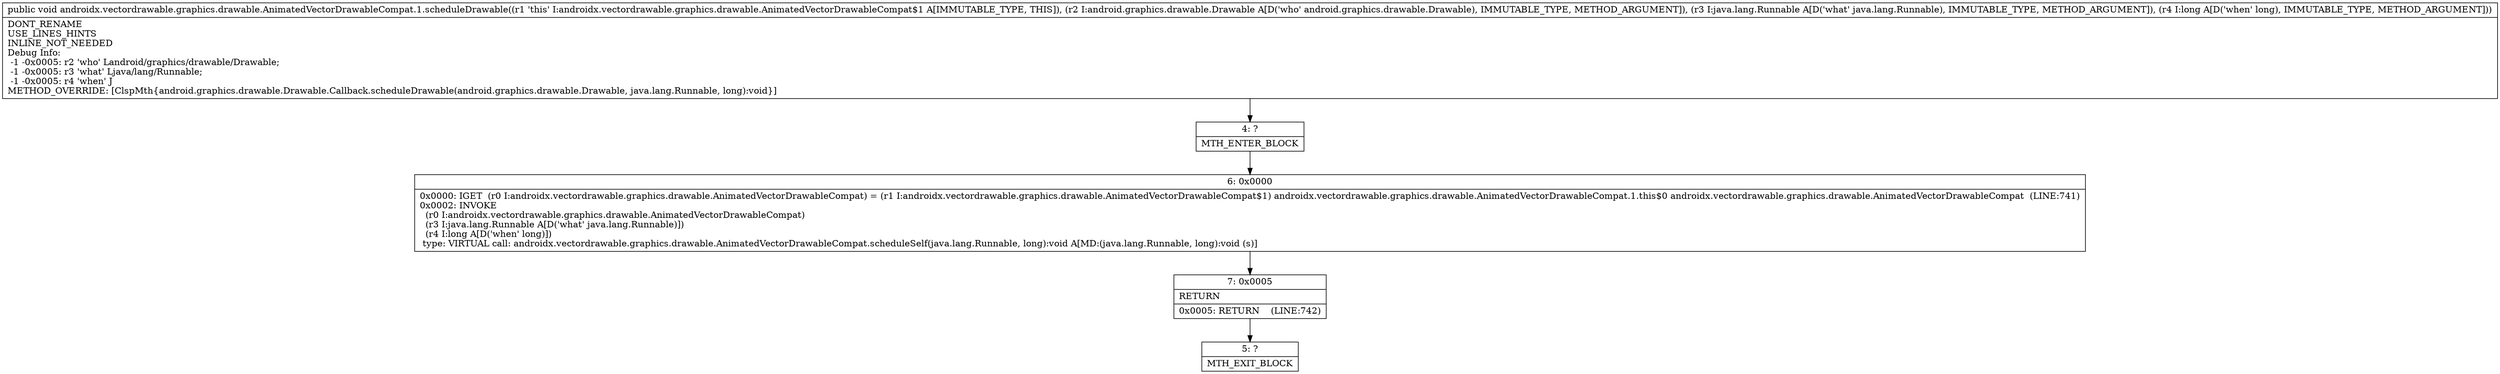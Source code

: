 digraph "CFG forandroidx.vectordrawable.graphics.drawable.AnimatedVectorDrawableCompat.1.scheduleDrawable(Landroid\/graphics\/drawable\/Drawable;Ljava\/lang\/Runnable;J)V" {
Node_4 [shape=record,label="{4\:\ ?|MTH_ENTER_BLOCK\l}"];
Node_6 [shape=record,label="{6\:\ 0x0000|0x0000: IGET  (r0 I:androidx.vectordrawable.graphics.drawable.AnimatedVectorDrawableCompat) = (r1 I:androidx.vectordrawable.graphics.drawable.AnimatedVectorDrawableCompat$1) androidx.vectordrawable.graphics.drawable.AnimatedVectorDrawableCompat.1.this$0 androidx.vectordrawable.graphics.drawable.AnimatedVectorDrawableCompat  (LINE:741)\l0x0002: INVOKE  \l  (r0 I:androidx.vectordrawable.graphics.drawable.AnimatedVectorDrawableCompat)\l  (r3 I:java.lang.Runnable A[D('what' java.lang.Runnable)])\l  (r4 I:long A[D('when' long)])\l type: VIRTUAL call: androidx.vectordrawable.graphics.drawable.AnimatedVectorDrawableCompat.scheduleSelf(java.lang.Runnable, long):void A[MD:(java.lang.Runnable, long):void (s)]\l}"];
Node_7 [shape=record,label="{7\:\ 0x0005|RETURN\l|0x0005: RETURN    (LINE:742)\l}"];
Node_5 [shape=record,label="{5\:\ ?|MTH_EXIT_BLOCK\l}"];
MethodNode[shape=record,label="{public void androidx.vectordrawable.graphics.drawable.AnimatedVectorDrawableCompat.1.scheduleDrawable((r1 'this' I:androidx.vectordrawable.graphics.drawable.AnimatedVectorDrawableCompat$1 A[IMMUTABLE_TYPE, THIS]), (r2 I:android.graphics.drawable.Drawable A[D('who' android.graphics.drawable.Drawable), IMMUTABLE_TYPE, METHOD_ARGUMENT]), (r3 I:java.lang.Runnable A[D('what' java.lang.Runnable), IMMUTABLE_TYPE, METHOD_ARGUMENT]), (r4 I:long A[D('when' long), IMMUTABLE_TYPE, METHOD_ARGUMENT]))  | DONT_RENAME\lUSE_LINES_HINTS\lINLINE_NOT_NEEDED\lDebug Info:\l  \-1 \-0x0005: r2 'who' Landroid\/graphics\/drawable\/Drawable;\l  \-1 \-0x0005: r3 'what' Ljava\/lang\/Runnable;\l  \-1 \-0x0005: r4 'when' J\lMETHOD_OVERRIDE: [ClspMth\{android.graphics.drawable.Drawable.Callback.scheduleDrawable(android.graphics.drawable.Drawable, java.lang.Runnable, long):void\}]\l}"];
MethodNode -> Node_4;Node_4 -> Node_6;
Node_6 -> Node_7;
Node_7 -> Node_5;
}

